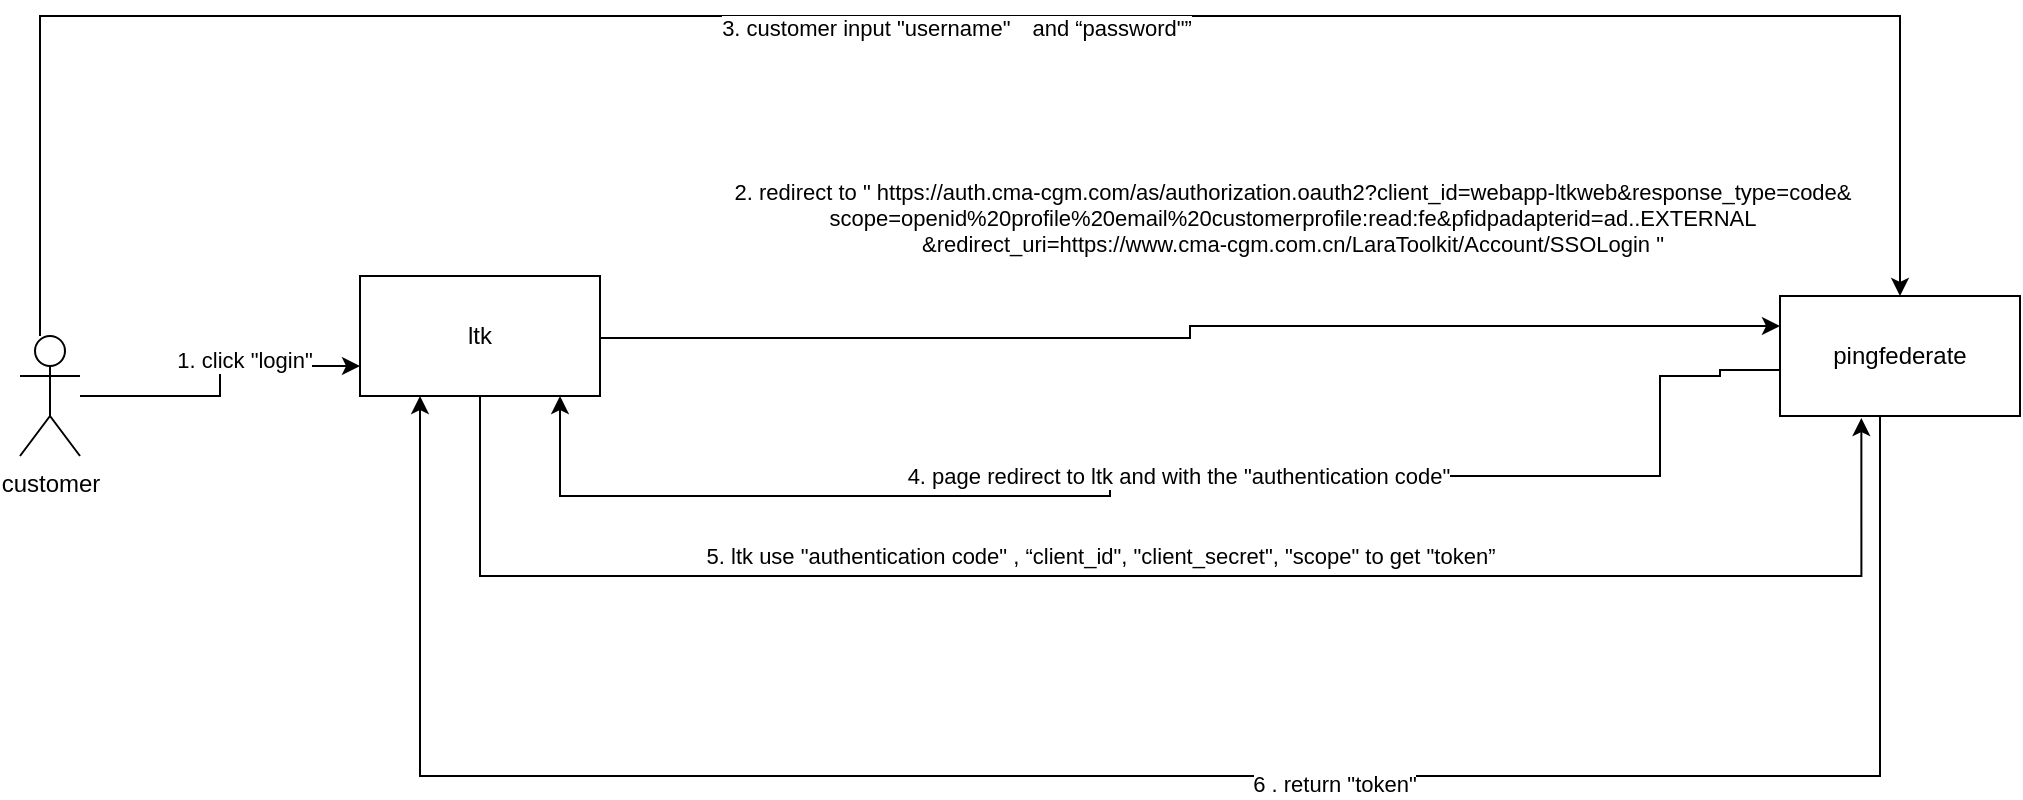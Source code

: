 <mxfile version="21.6.5" type="github">
  <diagram name="Page-1" id="Ga_OMSJbEuphNOoOsRO3">
    <mxGraphModel dx="1194" dy="748" grid="0" gridSize="10" guides="1" tooltips="1" connect="1" arrows="1" fold="1" page="1" pageScale="1" pageWidth="10000" pageHeight="10000" math="0" shadow="0">
      <root>
        <mxCell id="0" />
        <mxCell id="1" parent="0" />
        <mxCell id="Q7W5dG4OElqM2QdACTPc-4" value="" style="edgeStyle=orthogonalEdgeStyle;rounded=0;orthogonalLoop=1;jettySize=auto;html=1;exitX=0.95;exitY=0.517;exitDx=0;exitDy=0;entryX=0;entryY=0.25;entryDx=0;entryDy=0;exitPerimeter=0;" edge="1" parent="1" source="Q7W5dG4OElqM2QdACTPc-1" target="Q7W5dG4OElqM2QdACTPc-3">
          <mxGeometry relative="1" as="geometry">
            <mxPoint x="350" y="320" as="sourcePoint" />
            <mxPoint x="840" y="320" as="targetPoint" />
          </mxGeometry>
        </mxCell>
        <mxCell id="Q7W5dG4OElqM2QdACTPc-5" value="2. redirect to &quot; https://auth.cma-cgm.com/as/authorization.oauth2?client_id=webapp-ltkweb&amp;amp;response_type=code&amp;amp;&lt;br&gt;scope=openid%20profile%20email%20customerprofile:read:fe&amp;amp;pfidpadapterid=ad..EXTERNAL&lt;br&gt;&amp;amp;redirect_uri=https://www.cma-cgm.com.cn/LaraToolkit/Account/SSOLogin &quot;" style="edgeLabel;html=1;align=center;verticalAlign=middle;resizable=0;points=[];" vertex="1" connectable="0" parent="Q7W5dG4OElqM2QdACTPc-4">
          <mxGeometry x="-0.067" y="-2" relative="1" as="geometry">
            <mxPoint x="71" y="-62" as="offset" />
          </mxGeometry>
        </mxCell>
        <mxCell id="Q7W5dG4OElqM2QdACTPc-18" style="edgeStyle=orthogonalEdgeStyle;rounded=0;orthogonalLoop=1;jettySize=auto;html=1;entryX=0.339;entryY=1.017;entryDx=0;entryDy=0;entryPerimeter=0;" edge="1" parent="1" source="Q7W5dG4OElqM2QdACTPc-1" target="Q7W5dG4OElqM2QdACTPc-3">
          <mxGeometry relative="1" as="geometry">
            <Array as="points">
              <mxPoint x="280" y="420" />
              <mxPoint x="971" y="420" />
            </Array>
          </mxGeometry>
        </mxCell>
        <mxCell id="Q7W5dG4OElqM2QdACTPc-19" value="5. ltk use &quot;authentication code&quot; , “client_id&quot;, &quot;client_secret&quot;, &quot;scope&quot; to get &quot;token”" style="edgeLabel;html=1;align=center;verticalAlign=middle;resizable=0;points=[];" vertex="1" connectable="0" parent="Q7W5dG4OElqM2QdACTPc-18">
          <mxGeometry x="-0.435" y="2" relative="1" as="geometry">
            <mxPoint x="157" y="-8" as="offset" />
          </mxGeometry>
        </mxCell>
        <mxCell id="Q7W5dG4OElqM2QdACTPc-1" value="ltk" style="rounded=0;whiteSpace=wrap;html=1;" vertex="1" parent="1">
          <mxGeometry x="220" y="270" width="120" height="60" as="geometry" />
        </mxCell>
        <mxCell id="Q7W5dG4OElqM2QdACTPc-13" style="edgeStyle=orthogonalEdgeStyle;rounded=0;orthogonalLoop=1;jettySize=auto;html=1;" edge="1" parent="1" source="Q7W5dG4OElqM2QdACTPc-3">
          <mxGeometry relative="1" as="geometry">
            <mxPoint x="860" y="320" as="sourcePoint" />
            <mxPoint x="320" y="330" as="targetPoint" />
            <Array as="points">
              <mxPoint x="900" y="317" />
              <mxPoint x="900" y="320" />
              <mxPoint x="870" y="320" />
              <mxPoint x="870" y="370" />
              <mxPoint x="595" y="370" />
              <mxPoint x="595" y="380" />
              <mxPoint x="320" y="380" />
              <mxPoint x="320" y="330" />
            </Array>
          </mxGeometry>
        </mxCell>
        <mxCell id="Q7W5dG4OElqM2QdACTPc-14" value="4. page redirect to ltk and with the &quot;authentication code&quot;" style="edgeLabel;html=1;align=center;verticalAlign=middle;resizable=0;points=[];" vertex="1" connectable="0" parent="Q7W5dG4OElqM2QdACTPc-13">
          <mxGeometry x="-0.02" relative="1" as="geometry">
            <mxPoint as="offset" />
          </mxGeometry>
        </mxCell>
        <mxCell id="Q7W5dG4OElqM2QdACTPc-20" style="edgeStyle=orthogonalEdgeStyle;rounded=0;orthogonalLoop=1;jettySize=auto;html=1;entryX=0.25;entryY=1;entryDx=0;entryDy=0;exitX=0.75;exitY=1;exitDx=0;exitDy=0;" edge="1" parent="1" source="Q7W5dG4OElqM2QdACTPc-3" target="Q7W5dG4OElqM2QdACTPc-1">
          <mxGeometry relative="1" as="geometry">
            <mxPoint x="980" y="670" as="sourcePoint" />
            <mxPoint x="270" y="660" as="targetPoint" />
            <Array as="points">
              <mxPoint x="980" y="340" />
              <mxPoint x="980" y="520" />
              <mxPoint x="250" y="520" />
            </Array>
          </mxGeometry>
        </mxCell>
        <mxCell id="Q7W5dG4OElqM2QdACTPc-21" value="6 . return &quot;token&quot;" style="edgeLabel;html=1;align=center;verticalAlign=middle;resizable=0;points=[];" vertex="1" connectable="0" parent="Q7W5dG4OElqM2QdACTPc-20">
          <mxGeometry x="-0.134" y="4" relative="1" as="geometry">
            <mxPoint as="offset" />
          </mxGeometry>
        </mxCell>
        <mxCell id="Q7W5dG4OElqM2QdACTPc-3" value="pingfederate" style="rounded=0;whiteSpace=wrap;html=1;" vertex="1" parent="1">
          <mxGeometry x="930" y="280" width="120" height="60" as="geometry" />
        </mxCell>
        <mxCell id="Q7W5dG4OElqM2QdACTPc-9" style="edgeStyle=orthogonalEdgeStyle;rounded=0;orthogonalLoop=1;jettySize=auto;html=1;entryX=0;entryY=0.75;entryDx=0;entryDy=0;" edge="1" parent="1" source="Q7W5dG4OElqM2QdACTPc-8" target="Q7W5dG4OElqM2QdACTPc-1">
          <mxGeometry relative="1" as="geometry" />
        </mxCell>
        <mxCell id="Q7W5dG4OElqM2QdACTPc-10" value="1. click &quot;login&quot;" style="edgeLabel;html=1;align=center;verticalAlign=middle;resizable=0;points=[];" vertex="1" connectable="0" parent="Q7W5dG4OElqM2QdACTPc-9">
          <mxGeometry x="0.248" y="3" relative="1" as="geometry">
            <mxPoint as="offset" />
          </mxGeometry>
        </mxCell>
        <mxCell id="Q7W5dG4OElqM2QdACTPc-16" style="edgeStyle=orthogonalEdgeStyle;rounded=0;orthogonalLoop=1;jettySize=auto;html=1;" edge="1" parent="1" source="Q7W5dG4OElqM2QdACTPc-8" target="Q7W5dG4OElqM2QdACTPc-3">
          <mxGeometry relative="1" as="geometry">
            <mxPoint x="60" y="370" as="sourcePoint" />
            <mxPoint x="978.04" y="458.98" as="targetPoint" />
            <Array as="points">
              <mxPoint x="60" y="140" />
              <mxPoint x="990" y="140" />
            </Array>
          </mxGeometry>
        </mxCell>
        <mxCell id="Q7W5dG4OElqM2QdACTPc-17" value="3. customer input &quot;username&quot;　and “password&quot;”" style="edgeLabel;html=1;align=center;verticalAlign=middle;resizable=0;points=[];" vertex="1" connectable="0" parent="Q7W5dG4OElqM2QdACTPc-16">
          <mxGeometry x="0.004" y="-6" relative="1" as="geometry">
            <mxPoint as="offset" />
          </mxGeometry>
        </mxCell>
        <mxCell id="Q7W5dG4OElqM2QdACTPc-8" value="customer" style="shape=umlActor;verticalLabelPosition=bottom;verticalAlign=top;html=1;outlineConnect=0;" vertex="1" parent="1">
          <mxGeometry x="50" y="300" width="30" height="60" as="geometry" />
        </mxCell>
      </root>
    </mxGraphModel>
  </diagram>
</mxfile>
